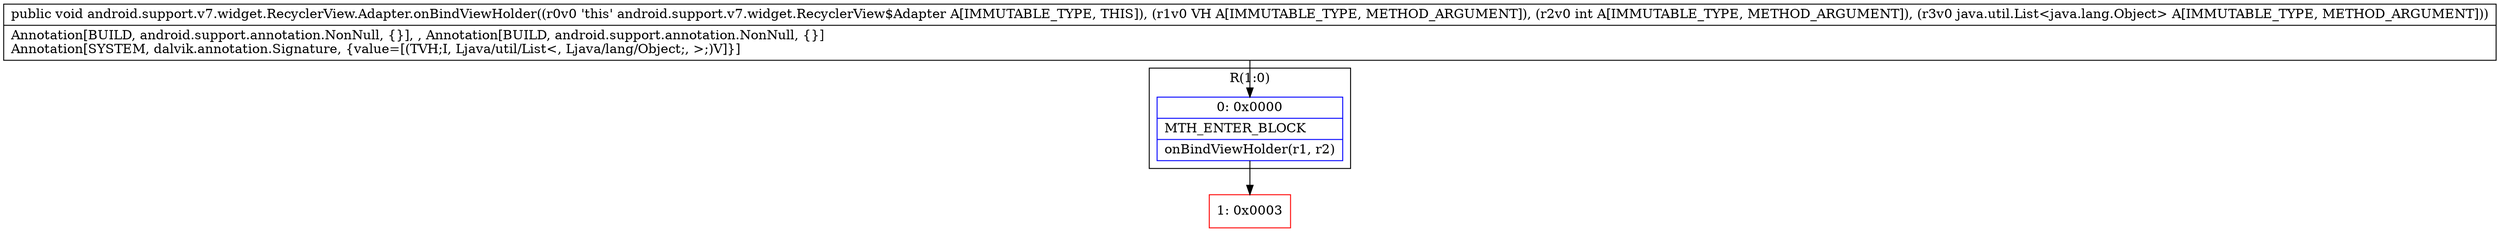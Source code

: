 digraph "CFG forandroid.support.v7.widget.RecyclerView.Adapter.onBindViewHolder(Landroid\/support\/v7\/widget\/RecyclerView$ViewHolder;ILjava\/util\/List;)V" {
subgraph cluster_Region_1664737606 {
label = "R(1:0)";
node [shape=record,color=blue];
Node_0 [shape=record,label="{0\:\ 0x0000|MTH_ENTER_BLOCK\l|onBindViewHolder(r1, r2)\l}"];
}
Node_1 [shape=record,color=red,label="{1\:\ 0x0003}"];
MethodNode[shape=record,label="{public void android.support.v7.widget.RecyclerView.Adapter.onBindViewHolder((r0v0 'this' android.support.v7.widget.RecyclerView$Adapter A[IMMUTABLE_TYPE, THIS]), (r1v0 VH A[IMMUTABLE_TYPE, METHOD_ARGUMENT]), (r2v0 int A[IMMUTABLE_TYPE, METHOD_ARGUMENT]), (r3v0 java.util.List\<java.lang.Object\> A[IMMUTABLE_TYPE, METHOD_ARGUMENT]))  | Annotation[BUILD, android.support.annotation.NonNull, \{\}], , Annotation[BUILD, android.support.annotation.NonNull, \{\}]\lAnnotation[SYSTEM, dalvik.annotation.Signature, \{value=[(TVH;I, Ljava\/util\/List\<, Ljava\/lang\/Object;, \>;)V]\}]\l}"];
MethodNode -> Node_0;
Node_0 -> Node_1;
}

